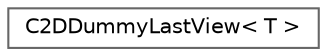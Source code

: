 digraph "Graphical Class Hierarchy"
{
 // LATEX_PDF_SIZE
  bgcolor="transparent";
  edge [fontname=Helvetica,fontsize=10,labelfontname=Helvetica,labelfontsize=10];
  node [fontname=Helvetica,fontsize=10,shape=box,height=0.2,width=0.4];
  rankdir="LR";
  Node0 [id="Node000000",label="C2DDummyLastView\< T \>",height=0.2,width=0.4,color="grey40", fillcolor="white", style="filled",URL="$structC2DDummyLastView.html",tooltip="Helper class, adds dummy trailing dimension to a reference of a vector object making it a dummy matri..."];
}
